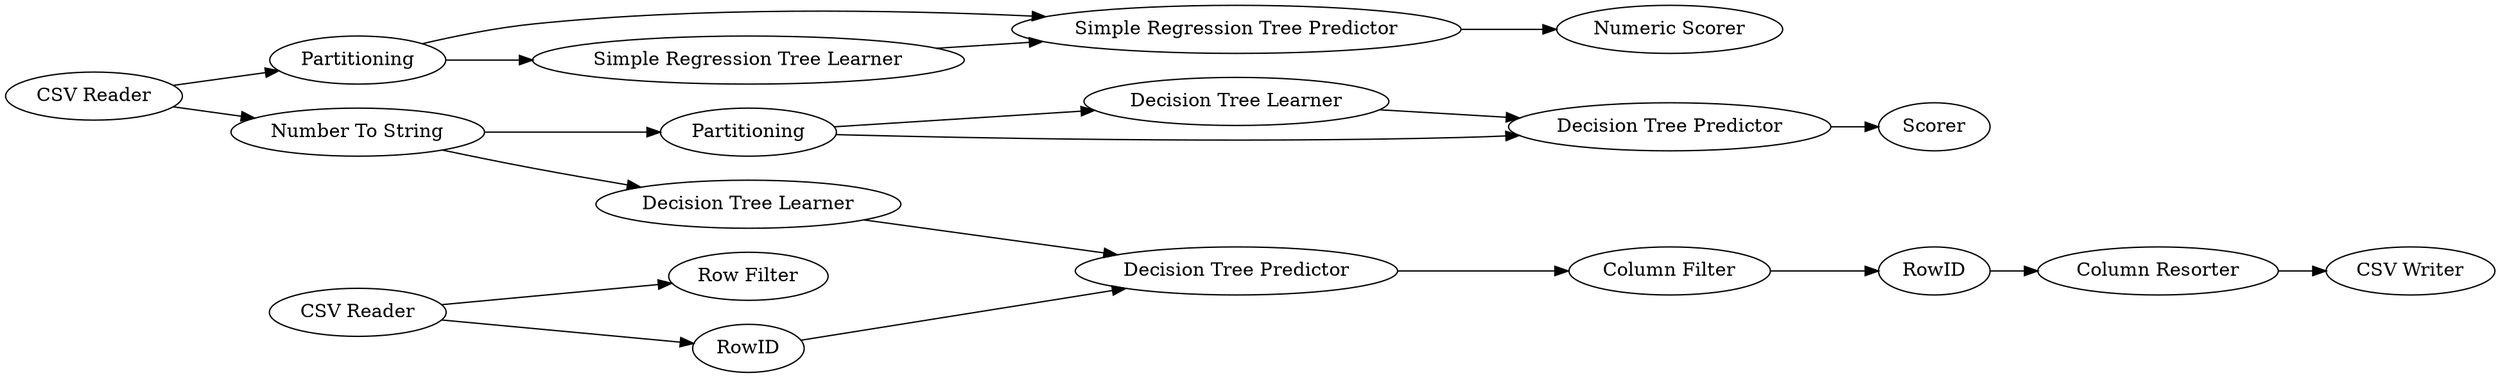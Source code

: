 digraph {
	"-8968052160979601616_5" [label="Numeric Scorer"]
	"-8968052160979601616_20" [label="Column Resorter"]
	"-8968052160979601616_16" [label="Row Filter"]
	"-8968052160979601616_10" [label="Number To String"]
	"-8968052160979601616_14" [label="Decision Tree Predictor"]
	"-8968052160979601616_19" [label=RowID]
	"-8968052160979601616_15" [label="Decision Tree Learner"]
	"-8968052160979601616_13" [label="CSV Reader"]
	"-8968052160979601616_12" [label=Partitioning]
	"-8968052160979601616_18" [label="Column Filter"]
	"-8968052160979601616_3" [label="Simple Regression Tree Predictor"]
	"-8968052160979601616_2" [label="Simple Regression Tree Learner"]
	"-8968052160979601616_11" [label=Scorer]
	"-8968052160979601616_9" [label="Decision Tree Predictor"]
	"-8968052160979601616_21" [label="CSV Writer"]
	"-8968052160979601616_4" [label=Partitioning]
	"-8968052160979601616_17" [label=RowID]
	"-8968052160979601616_1" [label="CSV Reader"]
	"-8968052160979601616_8" [label="Decision Tree Learner"]
	"-8968052160979601616_12" -> "-8968052160979601616_8"
	"-8968052160979601616_17" -> "-8968052160979601616_14"
	"-8968052160979601616_20" -> "-8968052160979601616_21"
	"-8968052160979601616_1" -> "-8968052160979601616_10"
	"-8968052160979601616_13" -> "-8968052160979601616_16"
	"-8968052160979601616_1" -> "-8968052160979601616_4"
	"-8968052160979601616_3" -> "-8968052160979601616_5"
	"-8968052160979601616_10" -> "-8968052160979601616_15"
	"-8968052160979601616_18" -> "-8968052160979601616_19"
	"-8968052160979601616_8" -> "-8968052160979601616_9"
	"-8968052160979601616_4" -> "-8968052160979601616_3"
	"-8968052160979601616_9" -> "-8968052160979601616_11"
	"-8968052160979601616_19" -> "-8968052160979601616_20"
	"-8968052160979601616_15" -> "-8968052160979601616_14"
	"-8968052160979601616_2" -> "-8968052160979601616_3"
	"-8968052160979601616_14" -> "-8968052160979601616_18"
	"-8968052160979601616_10" -> "-8968052160979601616_12"
	"-8968052160979601616_13" -> "-8968052160979601616_17"
	"-8968052160979601616_4" -> "-8968052160979601616_2"
	"-8968052160979601616_12" -> "-8968052160979601616_9"
	rankdir=LR
}
